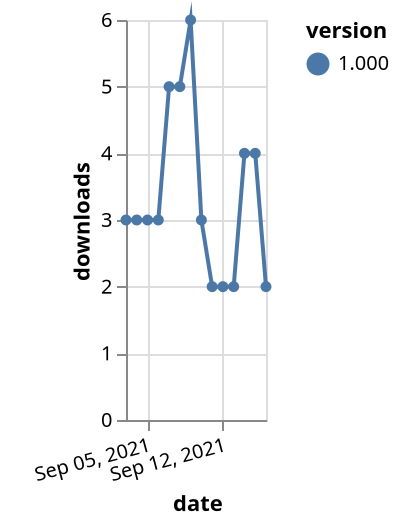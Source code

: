 {"$schema": "https://vega.github.io/schema/vega-lite/v5.json", "description": "A simple bar chart with embedded data.", "data": {"values": [{"date": "2021-09-03", "total": 1978, "delta": 3, "version": "1.000"}, {"date": "2021-09-04", "total": 1981, "delta": 3, "version": "1.000"}, {"date": "2021-09-05", "total": 1984, "delta": 3, "version": "1.000"}, {"date": "2021-09-06", "total": 1987, "delta": 3, "version": "1.000"}, {"date": "2021-09-07", "total": 1992, "delta": 5, "version": "1.000"}, {"date": "2021-09-08", "total": 1997, "delta": 5, "version": "1.000"}, {"date": "2021-09-09", "total": 2003, "delta": 6, "version": "1.000"}, {"date": "2021-09-10", "total": 2006, "delta": 3, "version": "1.000"}, {"date": "2021-09-11", "total": 2008, "delta": 2, "version": "1.000"}, {"date": "2021-09-12", "total": 2010, "delta": 2, "version": "1.000"}, {"date": "2021-09-13", "total": 2012, "delta": 2, "version": "1.000"}, {"date": "2021-09-14", "total": 2016, "delta": 4, "version": "1.000"}, {"date": "2021-09-15", "total": 2020, "delta": 4, "version": "1.000"}, {"date": "2021-09-16", "total": 2022, "delta": 2, "version": "1.000"}]}, "width": "container", "mark": {"type": "line", "point": {"filled": true}}, "encoding": {"x": {"field": "date", "type": "temporal", "timeUnit": "yearmonthdate", "title": "date", "axis": {"labelAngle": -15}}, "y": {"field": "delta", "type": "quantitative", "title": "downloads"}, "color": {"field": "version", "type": "nominal"}, "tooltip": {"field": "delta"}}}